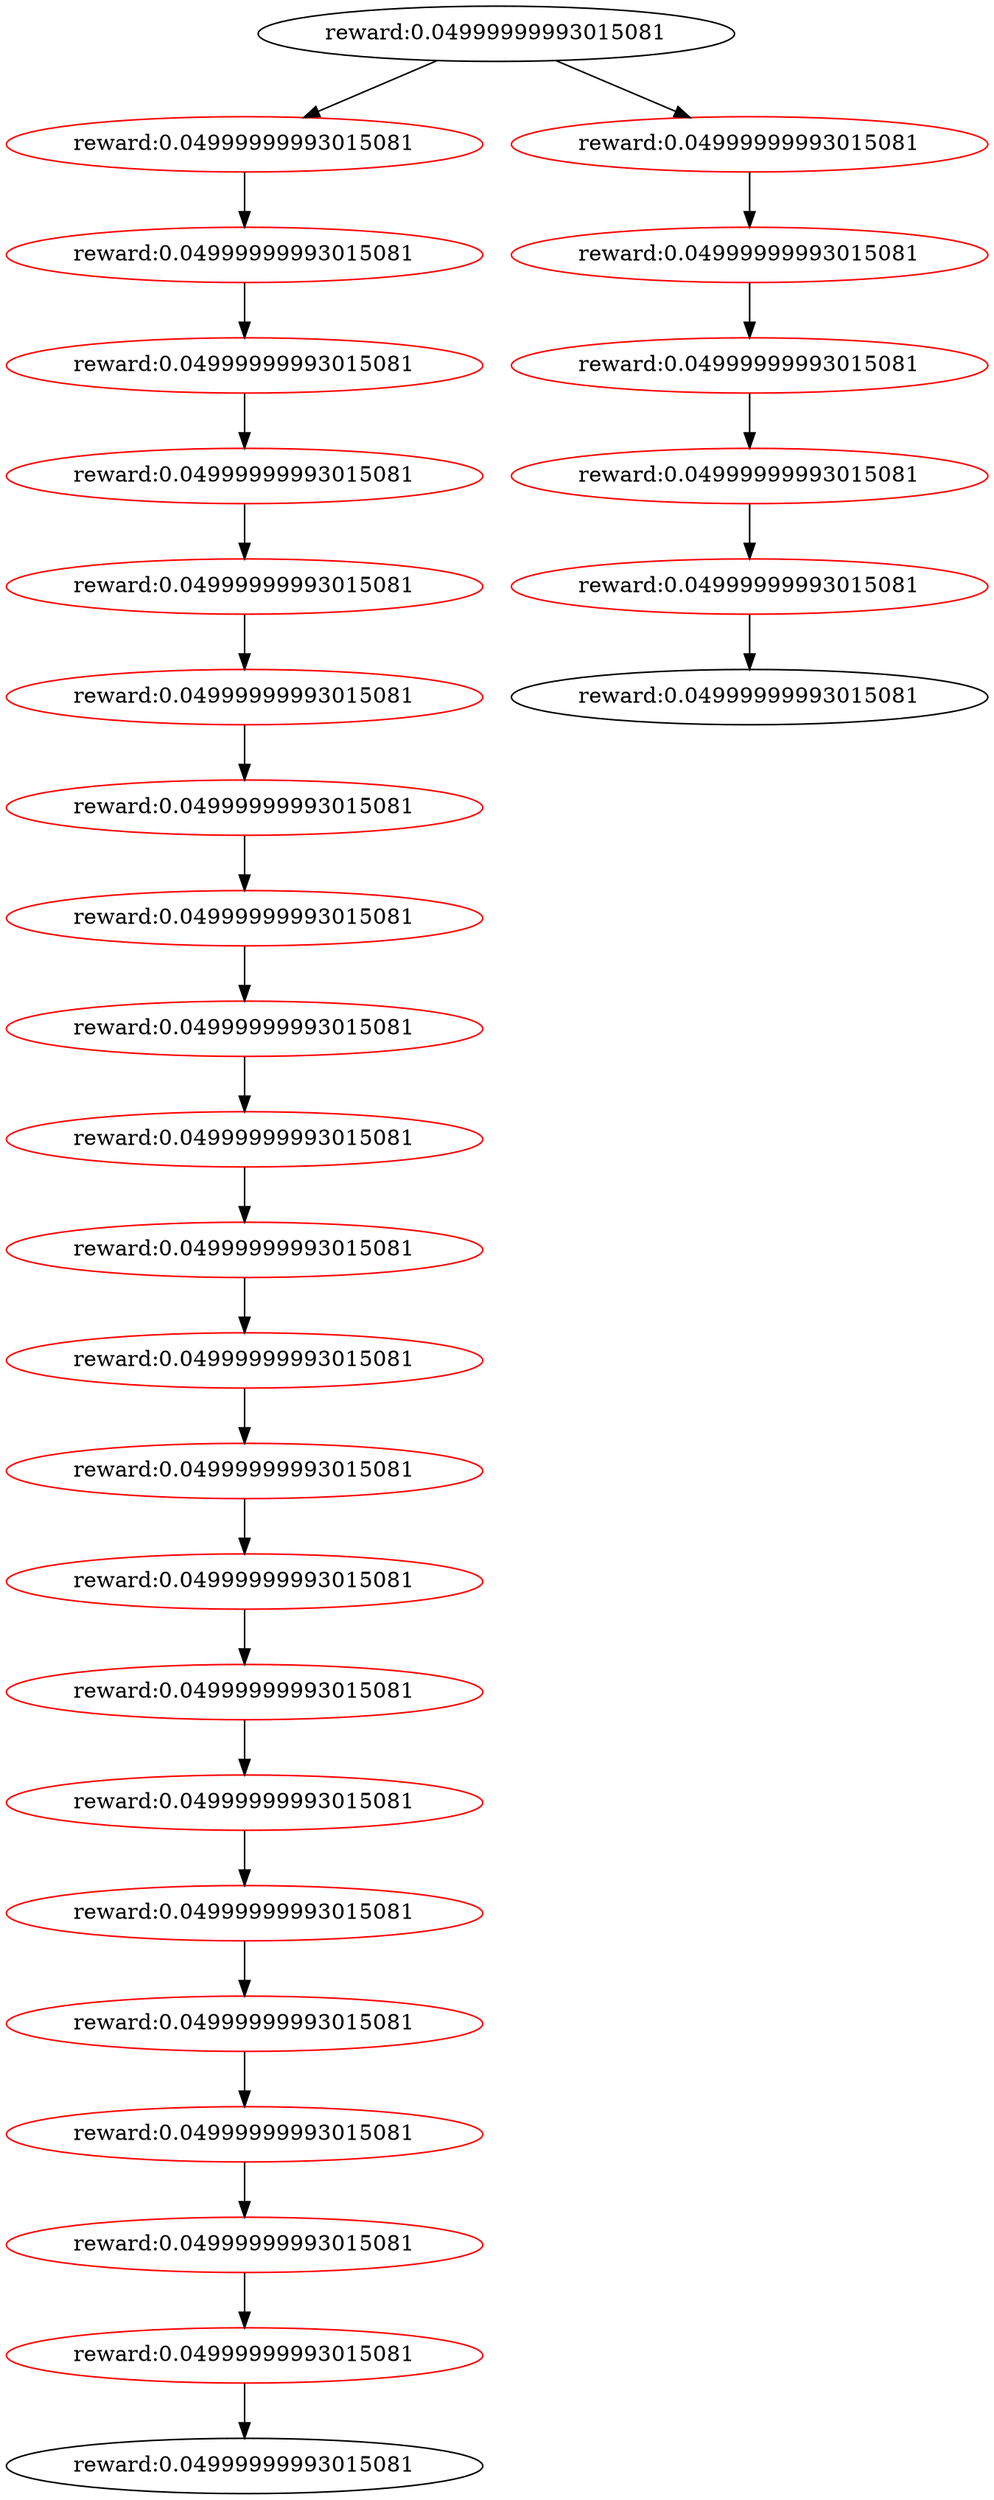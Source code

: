 digraph G {
	node1 [label="reward:0.04999999993015081"]
	node2 [label="reward:0.04999999993015081" color=red]
	node1 -> node2
	node3 [label="reward:0.04999999993015081" color=red]
	node2 -> node3
	node4 [label="reward:0.04999999993015081" color=red]
	node3 -> node4
	node5 [label="reward:0.04999999993015081" color=red]
	node4 -> node5
	node6 [label="reward:0.04999999993015081" color=red]
	node5 -> node6
	node7 [label="reward:0.04999999993015081" color=red]
	node6 -> node7
	node8 [label="reward:0.04999999993015081" color=red]
	node7 -> node8
	node9 [label="reward:0.04999999993015081" color=red]
	node8 -> node9
	node10 [label="reward:0.04999999993015081" color=red]
	node9 -> node10
	node11 [label="reward:0.04999999993015081" color=red]
	node10 -> node11
	node12 [label="reward:0.04999999993015081" color=red]
	node11 -> node12
	node13 [label="reward:0.04999999993015081" color=red]
	node12 -> node13
	node14 [label="reward:0.04999999993015081" color=red]
	node13 -> node14
	node15 [label="reward:0.04999999993015081" color=red]
	node14 -> node15
	node16 [label="reward:0.04999999993015081" color=red]
	node15 -> node16
	node17 [label="reward:0.04999999993015081" color=red]
	node16 -> node17
	node18 [label="reward:0.04999999993015081" color=red]
	node17 -> node18
	node19 [label="reward:0.04999999993015081" color=red]
	node18 -> node19
	node20 [label="reward:0.04999999993015081" color=red]
	node19 -> node20
	node21 [label="reward:0.04999999993015081" color=red]
	node20 -> node21
	node22 [label="reward:0.04999999993015081" color=red]
	node21 -> node22
	node23 [label="reward:0.04999999993015081"]
	node22 -> node23
	node24 [label="reward:0.04999999993015081" color=red]
	node1 -> node24
	node25 [label="reward:0.04999999993015081" color=red]
	node24 -> node25
	node26 [label="reward:0.04999999993015081" color=red]
	node25 -> node26
	node27 [label="reward:0.04999999993015081" color=red]
	node26 -> node27
	node28 [label="reward:0.04999999993015081" color=red]
	node27 -> node28
	node29 [label="reward:0.04999999993015081"]
	node28 -> node29
}
